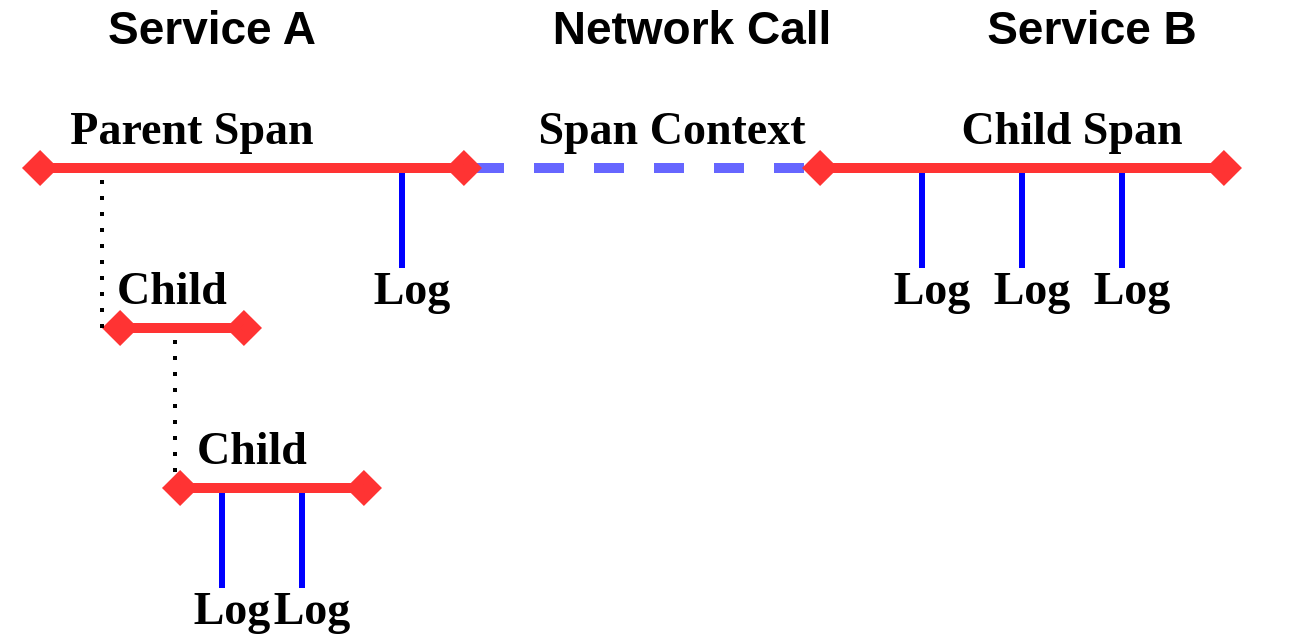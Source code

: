 <mxfile version="13.7.9" type="device"><diagram id="kVNtRAvdxFYkP_hNCz3K" name="第 1 页"><mxGraphModel dx="1886" dy="917" grid="1" gridSize="10" guides="1" tooltips="1" connect="1" arrows="1" fold="1" page="1" pageScale="1" pageWidth="827" pageHeight="1169" math="0" shadow="0"><root><mxCell id="0"/><mxCell id="1" parent="0"/><mxCell id="6Wd7v2psnV3a80BT0NQ7-3" value="" style="endArrow=none;html=1;strokeWidth=5;targetPerimeterSpacing=-1;sourcePerimeterSpacing=0;startArrow=none;startFill=0;endFill=0;dashed=1;strokeColor=#6666FF;" edge="1" parent="1"><mxGeometry width="50" height="50" relative="1" as="geometry"><mxPoint x="266" y="360" as="sourcePoint"/><mxPoint x="436" y="360" as="targetPoint"/></mxGeometry></mxCell><mxCell id="6Wd7v2psnV3a80BT0NQ7-6" value="Service A" style="text;html=1;strokeColor=none;fillColor=none;align=center;verticalAlign=middle;whiteSpace=wrap;rounded=0;fontStyle=1;fontSize=23;" vertex="1" parent="1"><mxGeometry x="70" y="280" width="130" height="20" as="geometry"/></mxCell><mxCell id="6Wd7v2psnV3a80BT0NQ7-7" value="Network Call" style="text;html=1;strokeColor=none;fillColor=none;align=center;verticalAlign=middle;whiteSpace=wrap;rounded=0;fontStyle=1;fontSize=23;" vertex="1" parent="1"><mxGeometry x="300" y="280" width="150" height="20" as="geometry"/></mxCell><mxCell id="6Wd7v2psnV3a80BT0NQ7-8" value="Service B" style="text;html=1;strokeColor=none;fillColor=none;align=center;verticalAlign=middle;whiteSpace=wrap;rounded=0;fontStyle=1;fontSize=23;" vertex="1" parent="1"><mxGeometry x="500" y="280" width="150" height="20" as="geometry"/></mxCell><mxCell id="6Wd7v2psnV3a80BT0NQ7-9" value="Parent Span" style="text;html=1;strokeColor=none;fillColor=none;align=center;verticalAlign=middle;whiteSpace=wrap;rounded=0;fontSize=23;fontStyle=1;fontFamily=Comic Sans MS;" vertex="1" parent="1"><mxGeometry x="40" y="330" width="170" height="20" as="geometry"/></mxCell><mxCell id="6Wd7v2psnV3a80BT0NQ7-10" value="Span Context" style="text;html=1;strokeColor=none;fillColor=none;align=center;verticalAlign=middle;whiteSpace=wrap;rounded=0;fontSize=23;fontStyle=1;fontFamily=Comic Sans MS;" vertex="1" parent="1"><mxGeometry x="280" y="330" width="170" height="20" as="geometry"/></mxCell><mxCell id="6Wd7v2psnV3a80BT0NQ7-11" value="Child Span" style="text;html=1;strokeColor=none;fillColor=none;align=center;verticalAlign=middle;whiteSpace=wrap;rounded=0;fontSize=23;fontStyle=1;fontFamily=Comic Sans MS;" vertex="1" parent="1"><mxGeometry x="480" y="330" width="170" height="20" as="geometry"/></mxCell><mxCell id="6Wd7v2psnV3a80BT0NQ7-12" value="" style="endArrow=diamond;html=1;strokeWidth=5;targetPerimeterSpacing=-1;sourcePerimeterSpacing=0;startArrow=diamond;startFill=1;endFill=1;strokeColor=#FF3333;" edge="1" parent="1"><mxGeometry width="50" height="50" relative="1" as="geometry"><mxPoint x="80" y="440" as="sourcePoint"/><mxPoint x="160" y="440" as="targetPoint"/></mxGeometry></mxCell><mxCell id="6Wd7v2psnV3a80BT0NQ7-14" value="" style="endArrow=none;dashed=1;html=1;dashPattern=1 3;strokeWidth=2;fontFamily=Comic Sans MS;fontSize=23;" edge="1" parent="1"><mxGeometry width="50" height="50" relative="1" as="geometry"><mxPoint x="80" y="440" as="sourcePoint"/><mxPoint x="80" y="360" as="targetPoint"/></mxGeometry></mxCell><mxCell id="6Wd7v2psnV3a80BT0NQ7-15" value="Child" style="text;html=1;strokeColor=none;fillColor=none;align=center;verticalAlign=middle;whiteSpace=wrap;rounded=0;fontSize=23;fontStyle=1;fontFamily=Comic Sans MS;" vertex="1" parent="1"><mxGeometry x="30" y="410" width="170" height="20" as="geometry"/></mxCell><mxCell id="6Wd7v2psnV3a80BT0NQ7-16" value="Child" style="text;html=1;strokeColor=none;fillColor=none;align=center;verticalAlign=middle;whiteSpace=wrap;rounded=0;fontSize=23;fontStyle=1;fontFamily=Comic Sans MS;" vertex="1" parent="1"><mxGeometry x="70" y="490" width="170" height="20" as="geometry"/></mxCell><mxCell id="6Wd7v2psnV3a80BT0NQ7-17" value="" style="endArrow=none;dashed=1;html=1;dashPattern=1 3;strokeWidth=2;fontFamily=Comic Sans MS;fontSize=23;" edge="1" parent="1"><mxGeometry width="50" height="50" relative="1" as="geometry"><mxPoint x="116.5" y="520" as="sourcePoint"/><mxPoint x="116.5" y="440" as="targetPoint"/></mxGeometry></mxCell><mxCell id="6Wd7v2psnV3a80BT0NQ7-18" value="" style="endArrow=none;html=1;strokeWidth=3;fontFamily=Comic Sans MS;fontSize=23;strokeColor=#0000FF;" edge="1" parent="1"><mxGeometry width="50" height="50" relative="1" as="geometry"><mxPoint x="230" y="410" as="sourcePoint"/><mxPoint x="230" y="360" as="targetPoint"/></mxGeometry></mxCell><mxCell id="6Wd7v2psnV3a80BT0NQ7-2" value="" style="endArrow=diamond;html=1;strokeWidth=5;targetPerimeterSpacing=-1;sourcePerimeterSpacing=0;startArrow=diamond;startFill=1;endFill=1;strokeColor=#FF3333;" edge="1" parent="1"><mxGeometry width="50" height="50" relative="1" as="geometry"><mxPoint x="40" y="360" as="sourcePoint"/><mxPoint x="270" y="360" as="targetPoint"/></mxGeometry></mxCell><mxCell id="6Wd7v2psnV3a80BT0NQ7-20" value="Log" style="text;html=1;strokeColor=none;fillColor=none;align=center;verticalAlign=middle;whiteSpace=wrap;rounded=0;fontSize=23;fontStyle=1;fontFamily=Comic Sans MS;" vertex="1" parent="1"><mxGeometry x="150" y="410" width="170" height="20" as="geometry"/></mxCell><mxCell id="6Wd7v2psnV3a80BT0NQ7-21" value="" style="endArrow=none;html=1;strokeWidth=3;fontFamily=Comic Sans MS;fontSize=23;strokeColor=#0000FF;" edge="1" parent="1"><mxGeometry width="50" height="50" relative="1" as="geometry"><mxPoint x="140" y="570" as="sourcePoint"/><mxPoint x="140" y="520" as="targetPoint"/></mxGeometry></mxCell><mxCell id="6Wd7v2psnV3a80BT0NQ7-22" value="Log" style="text;html=1;strokeColor=none;fillColor=none;align=center;verticalAlign=middle;whiteSpace=wrap;rounded=0;fontSize=23;fontStyle=1;fontFamily=Comic Sans MS;" vertex="1" parent="1"><mxGeometry x="60" y="570" width="170" height="20" as="geometry"/></mxCell><mxCell id="6Wd7v2psnV3a80BT0NQ7-27" value="" style="endArrow=none;html=1;strokeWidth=3;fontFamily=Comic Sans MS;fontSize=23;strokeColor=#0000FF;" edge="1" parent="1"><mxGeometry width="50" height="50" relative="1" as="geometry"><mxPoint x="180" y="570" as="sourcePoint"/><mxPoint x="180" y="520" as="targetPoint"/></mxGeometry></mxCell><mxCell id="6Wd7v2psnV3a80BT0NQ7-28" value="Log" style="text;html=1;strokeColor=none;fillColor=none;align=center;verticalAlign=middle;whiteSpace=wrap;rounded=0;fontSize=23;fontStyle=1;fontFamily=Comic Sans MS;" vertex="1" parent="1"><mxGeometry x="100" y="570" width="170" height="20" as="geometry"/></mxCell><mxCell id="6Wd7v2psnV3a80BT0NQ7-13" value="" style="endArrow=diamond;html=1;strokeWidth=5;targetPerimeterSpacing=-1;sourcePerimeterSpacing=0;startArrow=diamond;startFill=1;endFill=1;strokeColor=#FF3333;" edge="1" parent="1"><mxGeometry width="50" height="50" relative="1" as="geometry"><mxPoint x="110" y="520" as="sourcePoint"/><mxPoint x="220" y="520" as="targetPoint"/></mxGeometry></mxCell><mxCell id="6Wd7v2psnV3a80BT0NQ7-31" value="" style="endArrow=none;html=1;strokeWidth=3;fontFamily=Comic Sans MS;fontSize=23;strokeColor=#0000FF;" edge="1" parent="1"><mxGeometry width="50" height="50" relative="1" as="geometry"><mxPoint x="490" y="410" as="sourcePoint"/><mxPoint x="490" y="360" as="targetPoint"/></mxGeometry></mxCell><mxCell id="6Wd7v2psnV3a80BT0NQ7-32" value="Log" style="text;html=1;strokeColor=none;fillColor=none;align=center;verticalAlign=middle;whiteSpace=wrap;rounded=0;fontSize=23;fontStyle=1;fontFamily=Comic Sans MS;" vertex="1" parent="1"><mxGeometry x="410" y="410" width="170" height="20" as="geometry"/></mxCell><mxCell id="6Wd7v2psnV3a80BT0NQ7-33" value="" style="endArrow=none;html=1;strokeWidth=3;fontFamily=Comic Sans MS;fontSize=23;strokeColor=#0000FF;fontStyle=1" edge="1" parent="1"><mxGeometry width="50" height="50" relative="1" as="geometry"><mxPoint x="540" y="410" as="sourcePoint"/><mxPoint x="540" y="360" as="targetPoint"/></mxGeometry></mxCell><mxCell id="6Wd7v2psnV3a80BT0NQ7-34" value="Log" style="text;html=1;strokeColor=none;fillColor=none;align=center;verticalAlign=middle;whiteSpace=wrap;rounded=0;fontSize=23;fontStyle=1;fontFamily=Comic Sans MS;" vertex="1" parent="1"><mxGeometry x="460" y="410" width="170" height="20" as="geometry"/></mxCell><mxCell id="6Wd7v2psnV3a80BT0NQ7-35" value="" style="endArrow=none;html=1;strokeWidth=3;fontFamily=Comic Sans MS;fontSize=23;strokeColor=#0000FF;" edge="1" parent="1"><mxGeometry width="50" height="50" relative="1" as="geometry"><mxPoint x="590" y="410" as="sourcePoint"/><mxPoint x="590" y="360" as="targetPoint"/></mxGeometry></mxCell><mxCell id="6Wd7v2psnV3a80BT0NQ7-36" value="Log" style="text;html=1;strokeColor=none;fillColor=none;align=center;verticalAlign=middle;whiteSpace=wrap;rounded=0;fontSize=23;fontStyle=1;fontFamily=Comic Sans MS;" vertex="1" parent="1"><mxGeometry x="510" y="410" width="170" height="20" as="geometry"/></mxCell><mxCell id="6Wd7v2psnV3a80BT0NQ7-4" value="" style="endArrow=diamond;html=1;strokeWidth=5;targetPerimeterSpacing=-1;sourcePerimeterSpacing=0;startArrow=diamond;startFill=1;endFill=1;strokeColor=#FF3333;" edge="1" parent="1"><mxGeometry width="50" height="50" relative="1" as="geometry"><mxPoint x="430" y="360" as="sourcePoint"/><mxPoint x="650" y="360" as="targetPoint"/></mxGeometry></mxCell></root></mxGraphModel></diagram></mxfile>